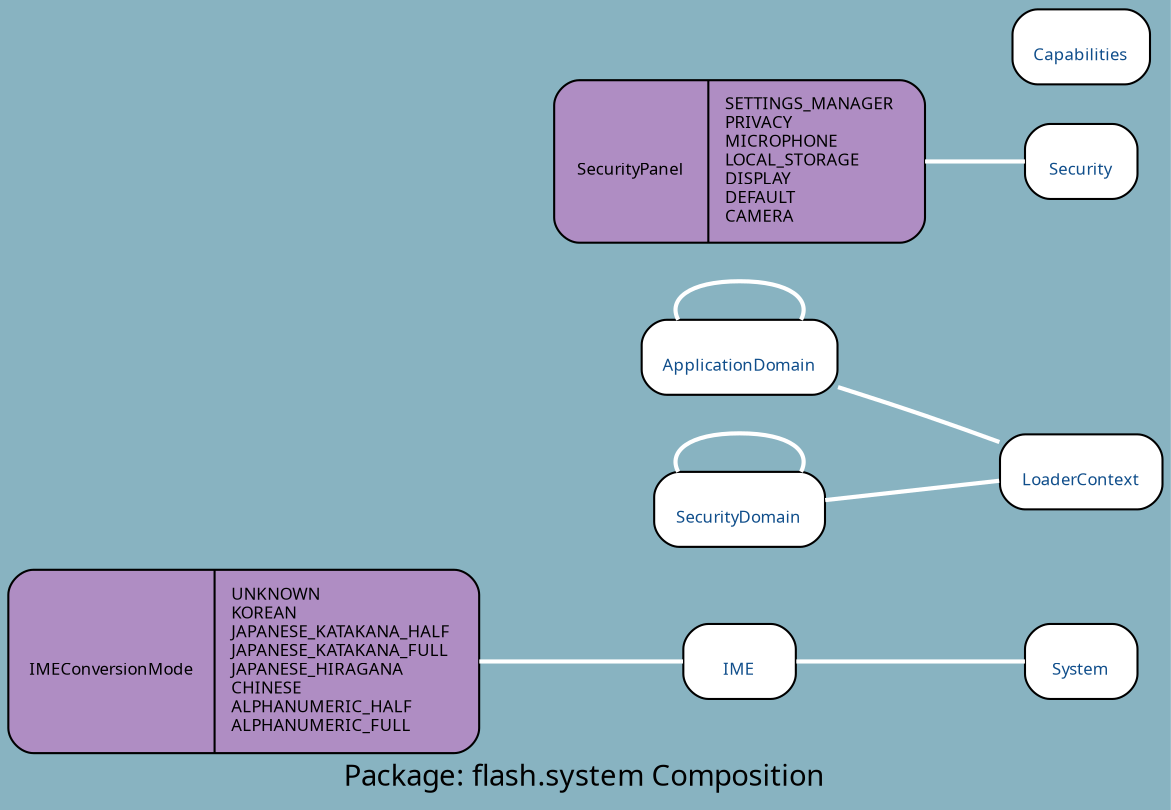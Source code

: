 digraph uml {
	graph [label="Package: flash.system Composition", ratio=compress, rankdir=RL, smoothing=avg_dist, overlap=false, fontname="DejaVu Sans Condenesed", fontsize=14, bgcolor="#88B3C1", fontcolor=black];
	node [label="\N", fontname="DejaVu Sans Condenesed", fontsize=8, shape=record, color=black, fontcolor=black];
	edge [fontname="DejaVu Sans Condenesed", fontsize=8, color=black, fontcolor=black];
	graph [lp="278,12",
		bb="0,0,556,378"];
	"flash.system.IMEConversionMode" [label="{\nIMEConversionMode|UNKNOWN\lKOREAN\lJAPANESE_KATAKANA_HALF\lJAPANESE_KATAKANA_FULL\lJAPANESE_HIRAGANA\lCHINESE\lALPHANUMERIC_H\
ALF\lALPHANUMERIC_FULL\l}", style="rounded,filled", fillcolor="#af8dc3", pos="114,69", rects="1,25,102,113 102,25,228,113", width="3.14", height="1.22"];
	"flash.system.ApplicationDomain" [label="{\nApplicationDomain}", fontcolor="#104E8B", style="rounded,filled", fillcolor=white, URL="../types/flash/system/ApplicationDomain.html", tooltip="\nApplicationDomain", pos="353,213", rects="306,195,400,231", width="1.31", height="0.50"];
	"flash.system.SecurityDomain" [label="{\nSecurityDomain}", fontcolor="#104E8B", style="rounded,filled", fillcolor=white, URL="../types/flash/system/SecurityDomain.html", tooltip="\nSecurityDomain", pos="353,141", rects="312,123,395,159", width="1.14", height="0.50"];
	"flash.system.Security" [label="{\nSecurity}", fontcolor="#104E8B", style="rounded,filled", fillcolor=white, URL="../types/flash/system/Security.html", tooltip="\nSecurity", pos="517,306", rects="490,288,544,324", width="0.75", height="0.50"];
	"flash.system.SecurityPanel" [label="{\nSecurityPanel|SETTINGS_MANAGER\lPRIVACY\lMICROPHONE\lLOCAL_STORAGE\lDISPLAY\lDEFAULT\lCAMERA\l}", style="rounded,filled", fillcolor="#af8dc3", pos="353,306", rects="264,267,338,345 338,267,442,345", width="2.47", height="1.08"];
	"flash.system.IME" [label="{\nIME}", fontcolor="#104E8B", style="rounded,filled", fillcolor=white, URL="../types/flash/system/IME.html", tooltip="\nIME", pos="353,69", rects="326,51,380,87", width="0.75", height="0.50"];
	"flash.system.System" [label="{\nSystem}", fontcolor="#104E8B", style="rounded,filled", fillcolor=white, URL="../types/flash/system/System.html", tooltip="\nSystem", pos="517,69", rects="490,51,544,87", width="0.75", height="0.50"];
	"flash.system.Capabilities" [label="{\nCapabilities}", fontcolor="#104E8B", style="rounded,filled", fillcolor=white, URL="../types/flash/system/Capabilities.html", tooltip="\nCapabilities", pos="517,360", rects="484,342,550,378", width="0.92", height="0.50"];
	"flash.system.LoaderContext" [label="{\nLoaderContext}", fontcolor="#104E8B", style="rounded,filled", fillcolor=white, URL="../types/flash/system/LoaderContext.html", tooltip="\nLoaderContext", pos="517,159", rects="478,141,556,177", width="1.08", height="0.50"];
	"flash.system.ApplicationDomain" -> "flash.system.ApplicationDomain" [color=white, style=bold, arrowhead=none, arrowtail=diamond, arrowsize=1, pos="s,383,231 380,243 375,247 366,249 353,249 329,249 319,241 323,231"];
	"flash.system.SecurityDomain" -> "flash.system.SecurityDomain" [color=white, style=bold, arrowhead=none, arrowtail=diamond, arrowsize=1, pos="s,383,159 380,171 375,175 366,177 353,177 329,177 319,169 323,159"];
	"flash.system.Security" -> "flash.system.SecurityPanel" [color=white, style=bold, arrowhead=none, arrowtail=diamond, arrowsize=1, pos="s,490,306 478,306 467,306 454,306 442,306"];
	"flash.system.IME" -> "flash.system.IMEConversionMode" [color=white, style=bold, arrowhead=none, arrowtail=diamond, arrowsize=1, pos="s,326,69 314,69 290,69 259,69 228,69"];
	"flash.system.System" -> "flash.system.IME" [color=white, style=bold, arrowhead=none, arrowtail=diamond, arrowsize=1, pos="s,490,69 478,69 447,69 406,69 380,69"];
	"flash.system.LoaderContext" -> "flash.system.ApplicationDomain" [color=white, style=bold, arrowhead=none, arrowtail=diamond, arrowsize=1, pos="s,478,173 467,177 459,180 450,183 442,186 428,190 414,195 400,199"];
	"flash.system.LoaderContext" -> "flash.system.SecurityDomain" [color=white, style=bold, arrowhead=none, arrowtail=diamond, arrowsize=1, pos="s,478,155 466,154 443,151 417,148 395,146"];
}

